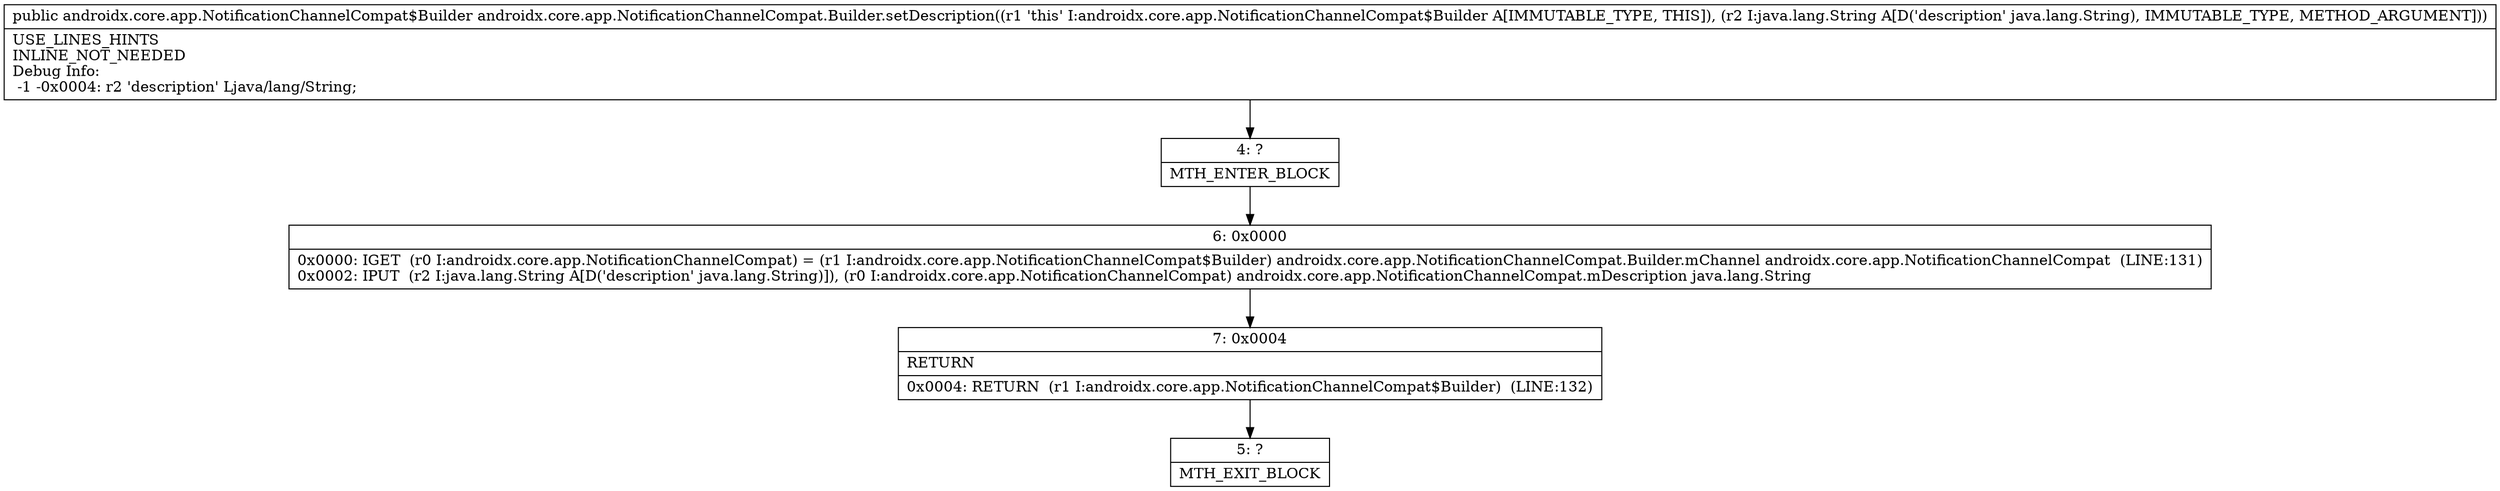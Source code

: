 digraph "CFG forandroidx.core.app.NotificationChannelCompat.Builder.setDescription(Ljava\/lang\/String;)Landroidx\/core\/app\/NotificationChannelCompat$Builder;" {
Node_4 [shape=record,label="{4\:\ ?|MTH_ENTER_BLOCK\l}"];
Node_6 [shape=record,label="{6\:\ 0x0000|0x0000: IGET  (r0 I:androidx.core.app.NotificationChannelCompat) = (r1 I:androidx.core.app.NotificationChannelCompat$Builder) androidx.core.app.NotificationChannelCompat.Builder.mChannel androidx.core.app.NotificationChannelCompat  (LINE:131)\l0x0002: IPUT  (r2 I:java.lang.String A[D('description' java.lang.String)]), (r0 I:androidx.core.app.NotificationChannelCompat) androidx.core.app.NotificationChannelCompat.mDescription java.lang.String \l}"];
Node_7 [shape=record,label="{7\:\ 0x0004|RETURN\l|0x0004: RETURN  (r1 I:androidx.core.app.NotificationChannelCompat$Builder)  (LINE:132)\l}"];
Node_5 [shape=record,label="{5\:\ ?|MTH_EXIT_BLOCK\l}"];
MethodNode[shape=record,label="{public androidx.core.app.NotificationChannelCompat$Builder androidx.core.app.NotificationChannelCompat.Builder.setDescription((r1 'this' I:androidx.core.app.NotificationChannelCompat$Builder A[IMMUTABLE_TYPE, THIS]), (r2 I:java.lang.String A[D('description' java.lang.String), IMMUTABLE_TYPE, METHOD_ARGUMENT]))  | USE_LINES_HINTS\lINLINE_NOT_NEEDED\lDebug Info:\l  \-1 \-0x0004: r2 'description' Ljava\/lang\/String;\l}"];
MethodNode -> Node_4;Node_4 -> Node_6;
Node_6 -> Node_7;
Node_7 -> Node_5;
}


